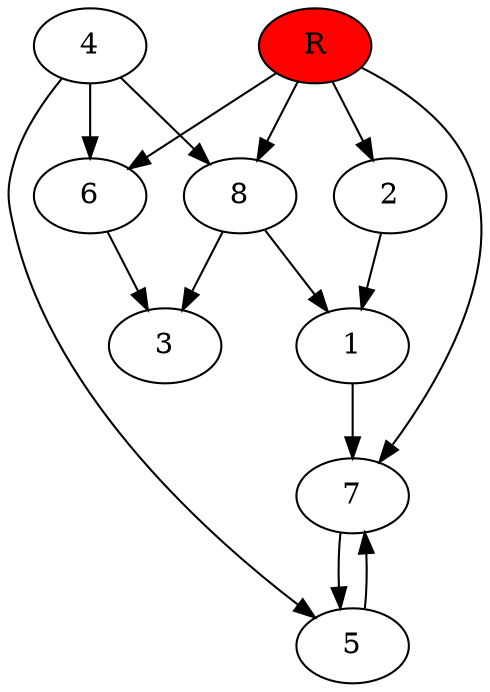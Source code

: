 digraph prb19298 {
	1
	2
	3
	4
	5
	6
	7
	8
	R [fillcolor="#ff0000" style=filled]
	1 -> 7
	2 -> 1
	4 -> 5
	4 -> 6
	4 -> 8
	5 -> 7
	6 -> 3
	7 -> 5
	8 -> 1
	8 -> 3
	R -> 2
	R -> 6
	R -> 7
	R -> 8
}
